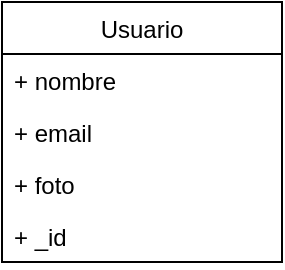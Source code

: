 <mxfile version="20.8.15" type="github">
  <diagram name="Página-1" id="h1G_yuESn1ZCPgB8soOc">
    <mxGraphModel dx="2314" dy="1160" grid="1" gridSize="10" guides="1" tooltips="1" connect="1" arrows="1" fold="1" page="1" pageScale="1" pageWidth="827" pageHeight="1169" math="0" shadow="0">
      <root>
        <mxCell id="0" />
        <mxCell id="1" parent="0" />
        <mxCell id="KrSiItFHr5zCoAzBq10n-1" value="Usuario" style="swimlane;fontStyle=0;childLayout=stackLayout;horizontal=1;startSize=26;fillColor=none;horizontalStack=0;resizeParent=1;resizeParentMax=0;resizeLast=0;collapsible=1;marginBottom=0;" vertex="1" parent="1">
          <mxGeometry x="40" y="80" width="140" height="130" as="geometry" />
        </mxCell>
        <mxCell id="KrSiItFHr5zCoAzBq10n-2" value="+ nombre" style="text;strokeColor=none;fillColor=none;align=left;verticalAlign=top;spacingLeft=4;spacingRight=4;overflow=hidden;rotatable=0;points=[[0,0.5],[1,0.5]];portConstraint=eastwest;" vertex="1" parent="KrSiItFHr5zCoAzBq10n-1">
          <mxGeometry y="26" width="140" height="26" as="geometry" />
        </mxCell>
        <mxCell id="KrSiItFHr5zCoAzBq10n-3" value="+ email" style="text;strokeColor=none;fillColor=none;align=left;verticalAlign=top;spacingLeft=4;spacingRight=4;overflow=hidden;rotatable=0;points=[[0,0.5],[1,0.5]];portConstraint=eastwest;" vertex="1" parent="KrSiItFHr5zCoAzBq10n-1">
          <mxGeometry y="52" width="140" height="26" as="geometry" />
        </mxCell>
        <mxCell id="KrSiItFHr5zCoAzBq10n-4" value="+ foto" style="text;strokeColor=none;fillColor=none;align=left;verticalAlign=top;spacingLeft=4;spacingRight=4;overflow=hidden;rotatable=0;points=[[0,0.5],[1,0.5]];portConstraint=eastwest;" vertex="1" parent="KrSiItFHr5zCoAzBq10n-1">
          <mxGeometry y="78" width="140" height="26" as="geometry" />
        </mxCell>
        <mxCell id="KrSiItFHr5zCoAzBq10n-5" value="+ _id" style="text;strokeColor=none;fillColor=none;align=left;verticalAlign=top;spacingLeft=4;spacingRight=4;overflow=hidden;rotatable=0;points=[[0,0.5],[1,0.5]];portConstraint=eastwest;" vertex="1" parent="KrSiItFHr5zCoAzBq10n-1">
          <mxGeometry y="104" width="140" height="26" as="geometry" />
        </mxCell>
      </root>
    </mxGraphModel>
  </diagram>
</mxfile>
